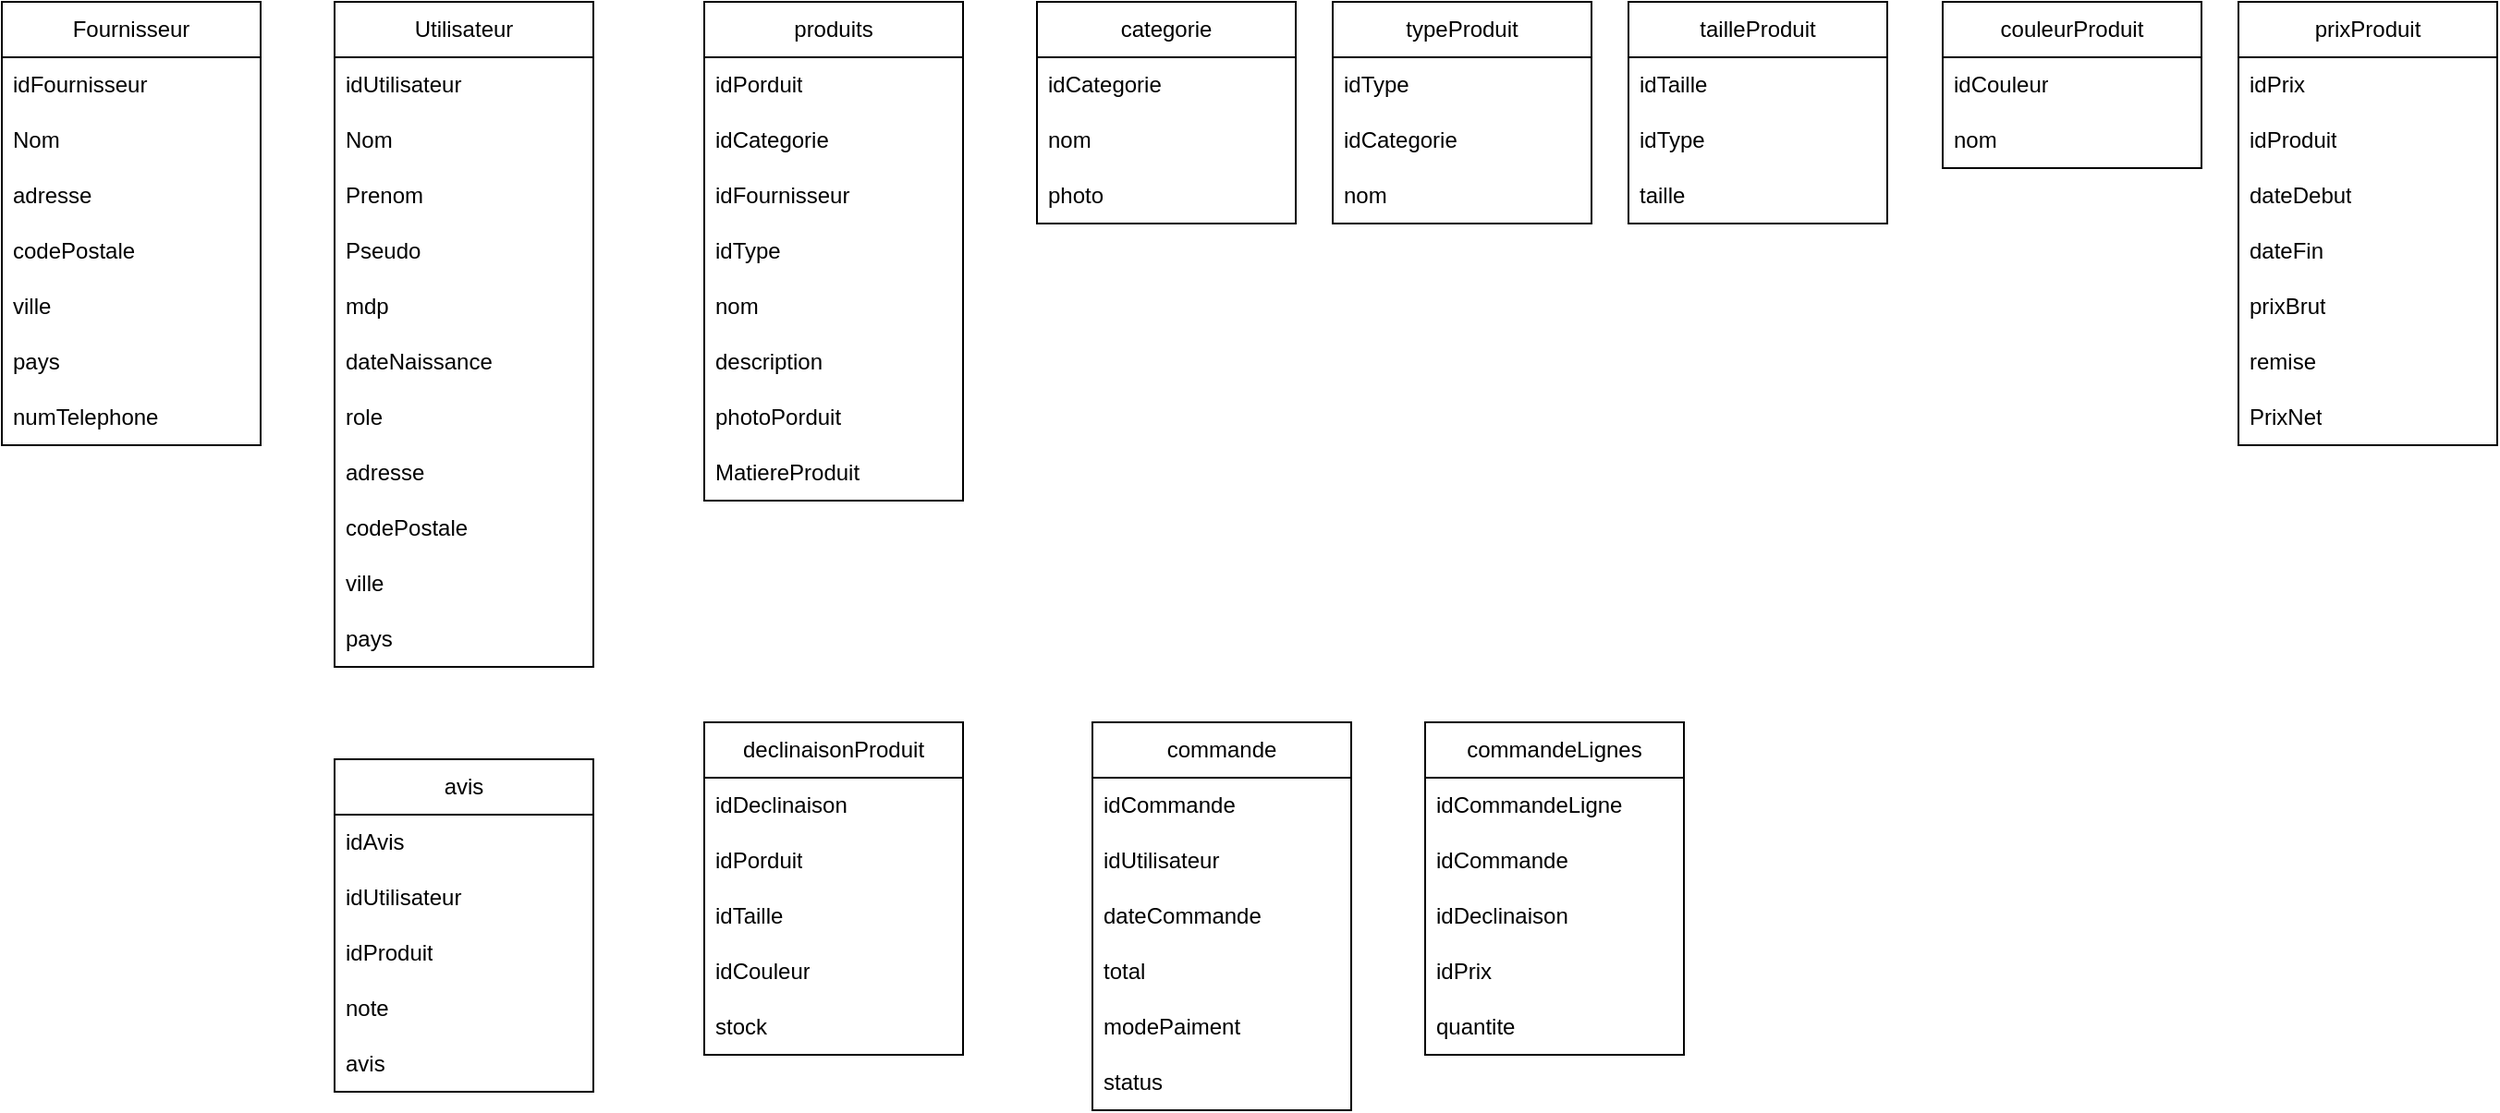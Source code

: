 <mxfile version="22.1.17" type="github">
  <diagram name="Page-1" id="k__kciaEi_C-6VSmyjG8">
    <mxGraphModel dx="1009" dy="1711" grid="1" gridSize="10" guides="1" tooltips="1" connect="1" arrows="1" fold="1" page="1" pageScale="1" pageWidth="827" pageHeight="1169" math="0" shadow="0">
      <root>
        <mxCell id="0" />
        <mxCell id="1" parent="0" />
        <mxCell id="GK3jMs-wadI2G_yXrErp-1" value="Utilisateur" style="swimlane;fontStyle=0;childLayout=stackLayout;horizontal=1;startSize=30;horizontalStack=0;resizeParent=1;resizeParentMax=0;resizeLast=0;collapsible=1;marginBottom=0;whiteSpace=wrap;html=1;" vertex="1" parent="1">
          <mxGeometry x="250" y="-30" width="140" height="360" as="geometry" />
        </mxCell>
        <mxCell id="GK3jMs-wadI2G_yXrErp-2" value="idUtilisateur" style="text;strokeColor=none;fillColor=none;align=left;verticalAlign=middle;spacingLeft=4;spacingRight=4;overflow=hidden;points=[[0,0.5],[1,0.5]];portConstraint=eastwest;rotatable=0;whiteSpace=wrap;html=1;" vertex="1" parent="GK3jMs-wadI2G_yXrErp-1">
          <mxGeometry y="30" width="140" height="30" as="geometry" />
        </mxCell>
        <mxCell id="GK3jMs-wadI2G_yXrErp-3" value="Nom" style="text;strokeColor=none;fillColor=none;align=left;verticalAlign=middle;spacingLeft=4;spacingRight=4;overflow=hidden;points=[[0,0.5],[1,0.5]];portConstraint=eastwest;rotatable=0;whiteSpace=wrap;html=1;" vertex="1" parent="GK3jMs-wadI2G_yXrErp-1">
          <mxGeometry y="60" width="140" height="30" as="geometry" />
        </mxCell>
        <mxCell id="GK3jMs-wadI2G_yXrErp-4" value="Prenom" style="text;strokeColor=none;fillColor=none;align=left;verticalAlign=middle;spacingLeft=4;spacingRight=4;overflow=hidden;points=[[0,0.5],[1,0.5]];portConstraint=eastwest;rotatable=0;whiteSpace=wrap;html=1;" vertex="1" parent="GK3jMs-wadI2G_yXrErp-1">
          <mxGeometry y="90" width="140" height="30" as="geometry" />
        </mxCell>
        <mxCell id="GK3jMs-wadI2G_yXrErp-5" value="Pseudo" style="text;strokeColor=none;fillColor=none;align=left;verticalAlign=middle;spacingLeft=4;spacingRight=4;overflow=hidden;points=[[0,0.5],[1,0.5]];portConstraint=eastwest;rotatable=0;whiteSpace=wrap;html=1;" vertex="1" parent="GK3jMs-wadI2G_yXrErp-1">
          <mxGeometry y="120" width="140" height="30" as="geometry" />
        </mxCell>
        <mxCell id="GK3jMs-wadI2G_yXrErp-10" value="mdp" style="text;strokeColor=none;fillColor=none;align=left;verticalAlign=middle;spacingLeft=4;spacingRight=4;overflow=hidden;points=[[0,0.5],[1,0.5]];portConstraint=eastwest;rotatable=0;whiteSpace=wrap;html=1;" vertex="1" parent="GK3jMs-wadI2G_yXrErp-1">
          <mxGeometry y="150" width="140" height="30" as="geometry" />
        </mxCell>
        <mxCell id="GK3jMs-wadI2G_yXrErp-12" value="dateNaissance" style="text;strokeColor=none;fillColor=none;align=left;verticalAlign=middle;spacingLeft=4;spacingRight=4;overflow=hidden;points=[[0,0.5],[1,0.5]];portConstraint=eastwest;rotatable=0;whiteSpace=wrap;html=1;" vertex="1" parent="GK3jMs-wadI2G_yXrErp-1">
          <mxGeometry y="180" width="140" height="30" as="geometry" />
        </mxCell>
        <mxCell id="GK3jMs-wadI2G_yXrErp-11" value="role" style="text;strokeColor=none;fillColor=none;align=left;verticalAlign=middle;spacingLeft=4;spacingRight=4;overflow=hidden;points=[[0,0.5],[1,0.5]];portConstraint=eastwest;rotatable=0;whiteSpace=wrap;html=1;" vertex="1" parent="GK3jMs-wadI2G_yXrErp-1">
          <mxGeometry y="210" width="140" height="30" as="geometry" />
        </mxCell>
        <mxCell id="GK3jMs-wadI2G_yXrErp-13" value="adresse" style="text;strokeColor=none;fillColor=none;align=left;verticalAlign=middle;spacingLeft=4;spacingRight=4;overflow=hidden;points=[[0,0.5],[1,0.5]];portConstraint=eastwest;rotatable=0;whiteSpace=wrap;html=1;" vertex="1" parent="GK3jMs-wadI2G_yXrErp-1">
          <mxGeometry y="240" width="140" height="30" as="geometry" />
        </mxCell>
        <mxCell id="GK3jMs-wadI2G_yXrErp-14" value="codePostale" style="text;strokeColor=none;fillColor=none;align=left;verticalAlign=middle;spacingLeft=4;spacingRight=4;overflow=hidden;points=[[0,0.5],[1,0.5]];portConstraint=eastwest;rotatable=0;whiteSpace=wrap;html=1;" vertex="1" parent="GK3jMs-wadI2G_yXrErp-1">
          <mxGeometry y="270" width="140" height="30" as="geometry" />
        </mxCell>
        <mxCell id="GK3jMs-wadI2G_yXrErp-15" value="ville" style="text;strokeColor=none;fillColor=none;align=left;verticalAlign=middle;spacingLeft=4;spacingRight=4;overflow=hidden;points=[[0,0.5],[1,0.5]];portConstraint=eastwest;rotatable=0;whiteSpace=wrap;html=1;" vertex="1" parent="GK3jMs-wadI2G_yXrErp-1">
          <mxGeometry y="300" width="140" height="30" as="geometry" />
        </mxCell>
        <mxCell id="GK3jMs-wadI2G_yXrErp-17" value="pays" style="text;strokeColor=none;fillColor=none;align=left;verticalAlign=middle;spacingLeft=4;spacingRight=4;overflow=hidden;points=[[0,0.5],[1,0.5]];portConstraint=eastwest;rotatable=0;whiteSpace=wrap;html=1;" vertex="1" parent="GK3jMs-wadI2G_yXrErp-1">
          <mxGeometry y="330" width="140" height="30" as="geometry" />
        </mxCell>
        <mxCell id="GK3jMs-wadI2G_yXrErp-18" value="produits" style="swimlane;fontStyle=0;childLayout=stackLayout;horizontal=1;startSize=30;horizontalStack=0;resizeParent=1;resizeParentMax=0;resizeLast=0;collapsible=1;marginBottom=0;whiteSpace=wrap;html=1;" vertex="1" parent="1">
          <mxGeometry x="450" y="-30" width="140" height="270" as="geometry" />
        </mxCell>
        <mxCell id="GK3jMs-wadI2G_yXrErp-19" value="idPorduit" style="text;strokeColor=none;fillColor=none;align=left;verticalAlign=middle;spacingLeft=4;spacingRight=4;overflow=hidden;points=[[0,0.5],[1,0.5]];portConstraint=eastwest;rotatable=0;whiteSpace=wrap;html=1;" vertex="1" parent="GK3jMs-wadI2G_yXrErp-18">
          <mxGeometry y="30" width="140" height="30" as="geometry" />
        </mxCell>
        <mxCell id="GK3jMs-wadI2G_yXrErp-20" value="idCategorie" style="text;strokeColor=none;fillColor=none;align=left;verticalAlign=middle;spacingLeft=4;spacingRight=4;overflow=hidden;points=[[0,0.5],[1,0.5]];portConstraint=eastwest;rotatable=0;whiteSpace=wrap;html=1;" vertex="1" parent="GK3jMs-wadI2G_yXrErp-18">
          <mxGeometry y="60" width="140" height="30" as="geometry" />
        </mxCell>
        <mxCell id="GK3jMs-wadI2G_yXrErp-21" value="idFournisseur" style="text;strokeColor=none;fillColor=none;align=left;verticalAlign=middle;spacingLeft=4;spacingRight=4;overflow=hidden;points=[[0,0.5],[1,0.5]];portConstraint=eastwest;rotatable=0;whiteSpace=wrap;html=1;" vertex="1" parent="GK3jMs-wadI2G_yXrErp-18">
          <mxGeometry y="90" width="140" height="30" as="geometry" />
        </mxCell>
        <mxCell id="GK3jMs-wadI2G_yXrErp-22" value="idType" style="text;strokeColor=none;fillColor=none;align=left;verticalAlign=middle;spacingLeft=4;spacingRight=4;overflow=hidden;points=[[0,0.5],[1,0.5]];portConstraint=eastwest;rotatable=0;whiteSpace=wrap;html=1;" vertex="1" parent="GK3jMs-wadI2G_yXrErp-18">
          <mxGeometry y="120" width="140" height="30" as="geometry" />
        </mxCell>
        <mxCell id="GK3jMs-wadI2G_yXrErp-23" value="nom" style="text;strokeColor=none;fillColor=none;align=left;verticalAlign=middle;spacingLeft=4;spacingRight=4;overflow=hidden;points=[[0,0.5],[1,0.5]];portConstraint=eastwest;rotatable=0;whiteSpace=wrap;html=1;" vertex="1" parent="GK3jMs-wadI2G_yXrErp-18">
          <mxGeometry y="150" width="140" height="30" as="geometry" />
        </mxCell>
        <mxCell id="GK3jMs-wadI2G_yXrErp-24" value="description" style="text;strokeColor=none;fillColor=none;align=left;verticalAlign=middle;spacingLeft=4;spacingRight=4;overflow=hidden;points=[[0,0.5],[1,0.5]];portConstraint=eastwest;rotatable=0;whiteSpace=wrap;html=1;" vertex="1" parent="GK3jMs-wadI2G_yXrErp-18">
          <mxGeometry y="180" width="140" height="30" as="geometry" />
        </mxCell>
        <mxCell id="GK3jMs-wadI2G_yXrErp-25" value="photoPorduit" style="text;strokeColor=none;fillColor=none;align=left;verticalAlign=middle;spacingLeft=4;spacingRight=4;overflow=hidden;points=[[0,0.5],[1,0.5]];portConstraint=eastwest;rotatable=0;whiteSpace=wrap;html=1;" vertex="1" parent="GK3jMs-wadI2G_yXrErp-18">
          <mxGeometry y="210" width="140" height="30" as="geometry" />
        </mxCell>
        <mxCell id="GK3jMs-wadI2G_yXrErp-26" value="MatiereProduit" style="text;strokeColor=none;fillColor=none;align=left;verticalAlign=middle;spacingLeft=4;spacingRight=4;overflow=hidden;points=[[0,0.5],[1,0.5]];portConstraint=eastwest;rotatable=0;whiteSpace=wrap;html=1;" vertex="1" parent="GK3jMs-wadI2G_yXrErp-18">
          <mxGeometry y="240" width="140" height="30" as="geometry" />
        </mxCell>
        <mxCell id="GK3jMs-wadI2G_yXrErp-30" value="categorie" style="swimlane;fontStyle=0;childLayout=stackLayout;horizontal=1;startSize=30;horizontalStack=0;resizeParent=1;resizeParentMax=0;resizeLast=0;collapsible=1;marginBottom=0;whiteSpace=wrap;html=1;" vertex="1" parent="1">
          <mxGeometry x="630" y="-30" width="140" height="120" as="geometry" />
        </mxCell>
        <mxCell id="GK3jMs-wadI2G_yXrErp-31" value="idCategorie" style="text;strokeColor=none;fillColor=none;align=left;verticalAlign=middle;spacingLeft=4;spacingRight=4;overflow=hidden;points=[[0,0.5],[1,0.5]];portConstraint=eastwest;rotatable=0;whiteSpace=wrap;html=1;" vertex="1" parent="GK3jMs-wadI2G_yXrErp-30">
          <mxGeometry y="30" width="140" height="30" as="geometry" />
        </mxCell>
        <mxCell id="GK3jMs-wadI2G_yXrErp-32" value="nom" style="text;strokeColor=none;fillColor=none;align=left;verticalAlign=middle;spacingLeft=4;spacingRight=4;overflow=hidden;points=[[0,0.5],[1,0.5]];portConstraint=eastwest;rotatable=0;whiteSpace=wrap;html=1;" vertex="1" parent="GK3jMs-wadI2G_yXrErp-30">
          <mxGeometry y="60" width="140" height="30" as="geometry" />
        </mxCell>
        <mxCell id="GK3jMs-wadI2G_yXrErp-35" value="photo" style="text;strokeColor=none;fillColor=none;align=left;verticalAlign=middle;spacingLeft=4;spacingRight=4;overflow=hidden;points=[[0,0.5],[1,0.5]];portConstraint=eastwest;rotatable=0;whiteSpace=wrap;html=1;" vertex="1" parent="GK3jMs-wadI2G_yXrErp-30">
          <mxGeometry y="90" width="140" height="30" as="geometry" />
        </mxCell>
        <mxCell id="GK3jMs-wadI2G_yXrErp-39" value="typeProduit" style="swimlane;fontStyle=0;childLayout=stackLayout;horizontal=1;startSize=30;horizontalStack=0;resizeParent=1;resizeParentMax=0;resizeLast=0;collapsible=1;marginBottom=0;whiteSpace=wrap;html=1;" vertex="1" parent="1">
          <mxGeometry x="790" y="-30" width="140" height="120" as="geometry" />
        </mxCell>
        <mxCell id="GK3jMs-wadI2G_yXrErp-40" value="idType" style="text;strokeColor=none;fillColor=none;align=left;verticalAlign=middle;spacingLeft=4;spacingRight=4;overflow=hidden;points=[[0,0.5],[1,0.5]];portConstraint=eastwest;rotatable=0;whiteSpace=wrap;html=1;" vertex="1" parent="GK3jMs-wadI2G_yXrErp-39">
          <mxGeometry y="30" width="140" height="30" as="geometry" />
        </mxCell>
        <mxCell id="GK3jMs-wadI2G_yXrErp-41" value="idCategorie" style="text;strokeColor=none;fillColor=none;align=left;verticalAlign=middle;spacingLeft=4;spacingRight=4;overflow=hidden;points=[[0,0.5],[1,0.5]];portConstraint=eastwest;rotatable=0;whiteSpace=wrap;html=1;" vertex="1" parent="GK3jMs-wadI2G_yXrErp-39">
          <mxGeometry y="60" width="140" height="30" as="geometry" />
        </mxCell>
        <mxCell id="GK3jMs-wadI2G_yXrErp-44" value="nom" style="text;strokeColor=none;fillColor=none;align=left;verticalAlign=middle;spacingLeft=4;spacingRight=4;overflow=hidden;points=[[0,0.5],[1,0.5]];portConstraint=eastwest;rotatable=0;whiteSpace=wrap;html=1;" vertex="1" parent="GK3jMs-wadI2G_yXrErp-39">
          <mxGeometry y="90" width="140" height="30" as="geometry" />
        </mxCell>
        <mxCell id="GK3jMs-wadI2G_yXrErp-48" value="tailleProduit" style="swimlane;fontStyle=0;childLayout=stackLayout;horizontal=1;startSize=30;horizontalStack=0;resizeParent=1;resizeParentMax=0;resizeLast=0;collapsible=1;marginBottom=0;whiteSpace=wrap;html=1;" vertex="1" parent="1">
          <mxGeometry x="950" y="-30" width="140" height="120" as="geometry" />
        </mxCell>
        <mxCell id="GK3jMs-wadI2G_yXrErp-49" value="idTaille" style="text;strokeColor=none;fillColor=none;align=left;verticalAlign=middle;spacingLeft=4;spacingRight=4;overflow=hidden;points=[[0,0.5],[1,0.5]];portConstraint=eastwest;rotatable=0;whiteSpace=wrap;html=1;" vertex="1" parent="GK3jMs-wadI2G_yXrErp-48">
          <mxGeometry y="30" width="140" height="30" as="geometry" />
        </mxCell>
        <mxCell id="GK3jMs-wadI2G_yXrErp-50" value="idType" style="text;strokeColor=none;fillColor=none;align=left;verticalAlign=middle;spacingLeft=4;spacingRight=4;overflow=hidden;points=[[0,0.5],[1,0.5]];portConstraint=eastwest;rotatable=0;whiteSpace=wrap;html=1;" vertex="1" parent="GK3jMs-wadI2G_yXrErp-48">
          <mxGeometry y="60" width="140" height="30" as="geometry" />
        </mxCell>
        <mxCell id="GK3jMs-wadI2G_yXrErp-51" value="taille" style="text;strokeColor=none;fillColor=none;align=left;verticalAlign=middle;spacingLeft=4;spacingRight=4;overflow=hidden;points=[[0,0.5],[1,0.5]];portConstraint=eastwest;rotatable=0;whiteSpace=wrap;html=1;" vertex="1" parent="GK3jMs-wadI2G_yXrErp-48">
          <mxGeometry y="90" width="140" height="30" as="geometry" />
        </mxCell>
        <mxCell id="GK3jMs-wadI2G_yXrErp-57" value="couleurProduit" style="swimlane;fontStyle=0;childLayout=stackLayout;horizontal=1;startSize=30;horizontalStack=0;resizeParent=1;resizeParentMax=0;resizeLast=0;collapsible=1;marginBottom=0;whiteSpace=wrap;html=1;" vertex="1" parent="1">
          <mxGeometry x="1120" y="-30" width="140" height="90" as="geometry" />
        </mxCell>
        <mxCell id="GK3jMs-wadI2G_yXrErp-58" value="idCouleur" style="text;strokeColor=none;fillColor=none;align=left;verticalAlign=middle;spacingLeft=4;spacingRight=4;overflow=hidden;points=[[0,0.5],[1,0.5]];portConstraint=eastwest;rotatable=0;whiteSpace=wrap;html=1;" vertex="1" parent="GK3jMs-wadI2G_yXrErp-57">
          <mxGeometry y="30" width="140" height="30" as="geometry" />
        </mxCell>
        <mxCell id="GK3jMs-wadI2G_yXrErp-62" value="nom" style="text;strokeColor=none;fillColor=none;align=left;verticalAlign=middle;spacingLeft=4;spacingRight=4;overflow=hidden;points=[[0,0.5],[1,0.5]];portConstraint=eastwest;rotatable=0;whiteSpace=wrap;html=1;" vertex="1" parent="GK3jMs-wadI2G_yXrErp-57">
          <mxGeometry y="60" width="140" height="30" as="geometry" />
        </mxCell>
        <mxCell id="GK3jMs-wadI2G_yXrErp-66" value="prixProduit" style="swimlane;fontStyle=0;childLayout=stackLayout;horizontal=1;startSize=30;horizontalStack=0;resizeParent=1;resizeParentMax=0;resizeLast=0;collapsible=1;marginBottom=0;whiteSpace=wrap;html=1;" vertex="1" parent="1">
          <mxGeometry x="1280" y="-30" width="140" height="240" as="geometry" />
        </mxCell>
        <mxCell id="GK3jMs-wadI2G_yXrErp-67" value="idPrix" style="text;strokeColor=none;fillColor=none;align=left;verticalAlign=middle;spacingLeft=4;spacingRight=4;overflow=hidden;points=[[0,0.5],[1,0.5]];portConstraint=eastwest;rotatable=0;whiteSpace=wrap;html=1;" vertex="1" parent="GK3jMs-wadI2G_yXrErp-66">
          <mxGeometry y="30" width="140" height="30" as="geometry" />
        </mxCell>
        <mxCell id="GK3jMs-wadI2G_yXrErp-68" value="idProduit" style="text;strokeColor=none;fillColor=none;align=left;verticalAlign=middle;spacingLeft=4;spacingRight=4;overflow=hidden;points=[[0,0.5],[1,0.5]];portConstraint=eastwest;rotatable=0;whiteSpace=wrap;html=1;" vertex="1" parent="GK3jMs-wadI2G_yXrErp-66">
          <mxGeometry y="60" width="140" height="30" as="geometry" />
        </mxCell>
        <mxCell id="GK3jMs-wadI2G_yXrErp-69" value="dateDebut" style="text;strokeColor=none;fillColor=none;align=left;verticalAlign=middle;spacingLeft=4;spacingRight=4;overflow=hidden;points=[[0,0.5],[1,0.5]];portConstraint=eastwest;rotatable=0;whiteSpace=wrap;html=1;" vertex="1" parent="GK3jMs-wadI2G_yXrErp-66">
          <mxGeometry y="90" width="140" height="30" as="geometry" />
        </mxCell>
        <mxCell id="GK3jMs-wadI2G_yXrErp-70" value="dateFin" style="text;strokeColor=none;fillColor=none;align=left;verticalAlign=middle;spacingLeft=4;spacingRight=4;overflow=hidden;points=[[0,0.5],[1,0.5]];portConstraint=eastwest;rotatable=0;whiteSpace=wrap;html=1;" vertex="1" parent="GK3jMs-wadI2G_yXrErp-66">
          <mxGeometry y="120" width="140" height="30" as="geometry" />
        </mxCell>
        <mxCell id="GK3jMs-wadI2G_yXrErp-71" value="prixBrut" style="text;strokeColor=none;fillColor=none;align=left;verticalAlign=middle;spacingLeft=4;spacingRight=4;overflow=hidden;points=[[0,0.5],[1,0.5]];portConstraint=eastwest;rotatable=0;whiteSpace=wrap;html=1;" vertex="1" parent="GK3jMs-wadI2G_yXrErp-66">
          <mxGeometry y="150" width="140" height="30" as="geometry" />
        </mxCell>
        <mxCell id="GK3jMs-wadI2G_yXrErp-72" value="remise" style="text;strokeColor=none;fillColor=none;align=left;verticalAlign=middle;spacingLeft=4;spacingRight=4;overflow=hidden;points=[[0,0.5],[1,0.5]];portConstraint=eastwest;rotatable=0;whiteSpace=wrap;html=1;" vertex="1" parent="GK3jMs-wadI2G_yXrErp-66">
          <mxGeometry y="180" width="140" height="30" as="geometry" />
        </mxCell>
        <mxCell id="GK3jMs-wadI2G_yXrErp-73" value="PrixNet" style="text;strokeColor=none;fillColor=none;align=left;verticalAlign=middle;spacingLeft=4;spacingRight=4;overflow=hidden;points=[[0,0.5],[1,0.5]];portConstraint=eastwest;rotatable=0;whiteSpace=wrap;html=1;" vertex="1" parent="GK3jMs-wadI2G_yXrErp-66">
          <mxGeometry y="210" width="140" height="30" as="geometry" />
        </mxCell>
        <mxCell id="GK3jMs-wadI2G_yXrErp-75" value="declinaisonProduit" style="swimlane;fontStyle=0;childLayout=stackLayout;horizontal=1;startSize=30;horizontalStack=0;resizeParent=1;resizeParentMax=0;resizeLast=0;collapsible=1;marginBottom=0;whiteSpace=wrap;html=1;" vertex="1" parent="1">
          <mxGeometry x="450" y="360" width="140" height="180" as="geometry" />
        </mxCell>
        <mxCell id="GK3jMs-wadI2G_yXrErp-77" value="idDeclinaison" style="text;strokeColor=none;fillColor=none;align=left;verticalAlign=middle;spacingLeft=4;spacingRight=4;overflow=hidden;points=[[0,0.5],[1,0.5]];portConstraint=eastwest;rotatable=0;whiteSpace=wrap;html=1;" vertex="1" parent="GK3jMs-wadI2G_yXrErp-75">
          <mxGeometry y="30" width="140" height="30" as="geometry" />
        </mxCell>
        <mxCell id="GK3jMs-wadI2G_yXrErp-76" value="idPorduit" style="text;strokeColor=none;fillColor=none;align=left;verticalAlign=middle;spacingLeft=4;spacingRight=4;overflow=hidden;points=[[0,0.5],[1,0.5]];portConstraint=eastwest;rotatable=0;whiteSpace=wrap;html=1;" vertex="1" parent="GK3jMs-wadI2G_yXrErp-75">
          <mxGeometry y="60" width="140" height="30" as="geometry" />
        </mxCell>
        <mxCell id="GK3jMs-wadI2G_yXrErp-78" value="idTaille" style="text;strokeColor=none;fillColor=none;align=left;verticalAlign=middle;spacingLeft=4;spacingRight=4;overflow=hidden;points=[[0,0.5],[1,0.5]];portConstraint=eastwest;rotatable=0;whiteSpace=wrap;html=1;" vertex="1" parent="GK3jMs-wadI2G_yXrErp-75">
          <mxGeometry y="90" width="140" height="30" as="geometry" />
        </mxCell>
        <mxCell id="GK3jMs-wadI2G_yXrErp-79" value="idCouleur" style="text;strokeColor=none;fillColor=none;align=left;verticalAlign=middle;spacingLeft=4;spacingRight=4;overflow=hidden;points=[[0,0.5],[1,0.5]];portConstraint=eastwest;rotatable=0;whiteSpace=wrap;html=1;" vertex="1" parent="GK3jMs-wadI2G_yXrErp-75">
          <mxGeometry y="120" width="140" height="30" as="geometry" />
        </mxCell>
        <mxCell id="GK3jMs-wadI2G_yXrErp-80" value="stock" style="text;strokeColor=none;fillColor=none;align=left;verticalAlign=middle;spacingLeft=4;spacingRight=4;overflow=hidden;points=[[0,0.5],[1,0.5]];portConstraint=eastwest;rotatable=0;whiteSpace=wrap;html=1;" vertex="1" parent="GK3jMs-wadI2G_yXrErp-75">
          <mxGeometry y="150" width="140" height="30" as="geometry" />
        </mxCell>
        <mxCell id="GK3jMs-wadI2G_yXrErp-84" value="avis" style="swimlane;fontStyle=0;childLayout=stackLayout;horizontal=1;startSize=30;horizontalStack=0;resizeParent=1;resizeParentMax=0;resizeLast=0;collapsible=1;marginBottom=0;whiteSpace=wrap;html=1;" vertex="1" parent="1">
          <mxGeometry x="250" y="380" width="140" height="180" as="geometry" />
        </mxCell>
        <mxCell id="GK3jMs-wadI2G_yXrErp-85" value="idAvis" style="text;strokeColor=none;fillColor=none;align=left;verticalAlign=middle;spacingLeft=4;spacingRight=4;overflow=hidden;points=[[0,0.5],[1,0.5]];portConstraint=eastwest;rotatable=0;whiteSpace=wrap;html=1;" vertex="1" parent="GK3jMs-wadI2G_yXrErp-84">
          <mxGeometry y="30" width="140" height="30" as="geometry" />
        </mxCell>
        <mxCell id="GK3jMs-wadI2G_yXrErp-86" value="idUtilisateur" style="text;strokeColor=none;fillColor=none;align=left;verticalAlign=middle;spacingLeft=4;spacingRight=4;overflow=hidden;points=[[0,0.5],[1,0.5]];portConstraint=eastwest;rotatable=0;whiteSpace=wrap;html=1;" vertex="1" parent="GK3jMs-wadI2G_yXrErp-84">
          <mxGeometry y="60" width="140" height="30" as="geometry" />
        </mxCell>
        <mxCell id="GK3jMs-wadI2G_yXrErp-87" value="idProduit" style="text;strokeColor=none;fillColor=none;align=left;verticalAlign=middle;spacingLeft=4;spacingRight=4;overflow=hidden;points=[[0,0.5],[1,0.5]];portConstraint=eastwest;rotatable=0;whiteSpace=wrap;html=1;" vertex="1" parent="GK3jMs-wadI2G_yXrErp-84">
          <mxGeometry y="90" width="140" height="30" as="geometry" />
        </mxCell>
        <mxCell id="GK3jMs-wadI2G_yXrErp-88" value="note" style="text;strokeColor=none;fillColor=none;align=left;verticalAlign=middle;spacingLeft=4;spacingRight=4;overflow=hidden;points=[[0,0.5],[1,0.5]];portConstraint=eastwest;rotatable=0;whiteSpace=wrap;html=1;" vertex="1" parent="GK3jMs-wadI2G_yXrErp-84">
          <mxGeometry y="120" width="140" height="30" as="geometry" />
        </mxCell>
        <mxCell id="GK3jMs-wadI2G_yXrErp-89" value="avis" style="text;strokeColor=none;fillColor=none;align=left;verticalAlign=middle;spacingLeft=4;spacingRight=4;overflow=hidden;points=[[0,0.5],[1,0.5]];portConstraint=eastwest;rotatable=0;whiteSpace=wrap;html=1;" vertex="1" parent="GK3jMs-wadI2G_yXrErp-84">
          <mxGeometry y="150" width="140" height="30" as="geometry" />
        </mxCell>
        <mxCell id="GK3jMs-wadI2G_yXrErp-90" value="commande" style="swimlane;fontStyle=0;childLayout=stackLayout;horizontal=1;startSize=30;horizontalStack=0;resizeParent=1;resizeParentMax=0;resizeLast=0;collapsible=1;marginBottom=0;whiteSpace=wrap;html=1;" vertex="1" parent="1">
          <mxGeometry x="660" y="360" width="140" height="210" as="geometry" />
        </mxCell>
        <mxCell id="GK3jMs-wadI2G_yXrErp-91" value="idCommande" style="text;strokeColor=none;fillColor=none;align=left;verticalAlign=middle;spacingLeft=4;spacingRight=4;overflow=hidden;points=[[0,0.5],[1,0.5]];portConstraint=eastwest;rotatable=0;whiteSpace=wrap;html=1;" vertex="1" parent="GK3jMs-wadI2G_yXrErp-90">
          <mxGeometry y="30" width="140" height="30" as="geometry" />
        </mxCell>
        <mxCell id="GK3jMs-wadI2G_yXrErp-92" value="idUtilisateur" style="text;strokeColor=none;fillColor=none;align=left;verticalAlign=middle;spacingLeft=4;spacingRight=4;overflow=hidden;points=[[0,0.5],[1,0.5]];portConstraint=eastwest;rotatable=0;whiteSpace=wrap;html=1;" vertex="1" parent="GK3jMs-wadI2G_yXrErp-90">
          <mxGeometry y="60" width="140" height="30" as="geometry" />
        </mxCell>
        <mxCell id="GK3jMs-wadI2G_yXrErp-93" value="dateCommande" style="text;strokeColor=none;fillColor=none;align=left;verticalAlign=middle;spacingLeft=4;spacingRight=4;overflow=hidden;points=[[0,0.5],[1,0.5]];portConstraint=eastwest;rotatable=0;whiteSpace=wrap;html=1;" vertex="1" parent="GK3jMs-wadI2G_yXrErp-90">
          <mxGeometry y="90" width="140" height="30" as="geometry" />
        </mxCell>
        <mxCell id="GK3jMs-wadI2G_yXrErp-94" value="total" style="text;strokeColor=none;fillColor=none;align=left;verticalAlign=middle;spacingLeft=4;spacingRight=4;overflow=hidden;points=[[0,0.5],[1,0.5]];portConstraint=eastwest;rotatable=0;whiteSpace=wrap;html=1;" vertex="1" parent="GK3jMs-wadI2G_yXrErp-90">
          <mxGeometry y="120" width="140" height="30" as="geometry" />
        </mxCell>
        <mxCell id="GK3jMs-wadI2G_yXrErp-95" value="modePaiment" style="text;strokeColor=none;fillColor=none;align=left;verticalAlign=middle;spacingLeft=4;spacingRight=4;overflow=hidden;points=[[0,0.5],[1,0.5]];portConstraint=eastwest;rotatable=0;whiteSpace=wrap;html=1;" vertex="1" parent="GK3jMs-wadI2G_yXrErp-90">
          <mxGeometry y="150" width="140" height="30" as="geometry" />
        </mxCell>
        <mxCell id="GK3jMs-wadI2G_yXrErp-96" value="status" style="text;strokeColor=none;fillColor=none;align=left;verticalAlign=middle;spacingLeft=4;spacingRight=4;overflow=hidden;points=[[0,0.5],[1,0.5]];portConstraint=eastwest;rotatable=0;whiteSpace=wrap;html=1;" vertex="1" parent="GK3jMs-wadI2G_yXrErp-90">
          <mxGeometry y="180" width="140" height="30" as="geometry" />
        </mxCell>
        <mxCell id="GK3jMs-wadI2G_yXrErp-97" value="commandeLignes" style="swimlane;fontStyle=0;childLayout=stackLayout;horizontal=1;startSize=30;horizontalStack=0;resizeParent=1;resizeParentMax=0;resizeLast=0;collapsible=1;marginBottom=0;whiteSpace=wrap;html=1;" vertex="1" parent="1">
          <mxGeometry x="840" y="360" width="140" height="180" as="geometry" />
        </mxCell>
        <mxCell id="GK3jMs-wadI2G_yXrErp-98" value="idCommandeLigne" style="text;strokeColor=none;fillColor=none;align=left;verticalAlign=middle;spacingLeft=4;spacingRight=4;overflow=hidden;points=[[0,0.5],[1,0.5]];portConstraint=eastwest;rotatable=0;whiteSpace=wrap;html=1;" vertex="1" parent="GK3jMs-wadI2G_yXrErp-97">
          <mxGeometry y="30" width="140" height="30" as="geometry" />
        </mxCell>
        <mxCell id="GK3jMs-wadI2G_yXrErp-99" value="idCommande" style="text;strokeColor=none;fillColor=none;align=left;verticalAlign=middle;spacingLeft=4;spacingRight=4;overflow=hidden;points=[[0,0.5],[1,0.5]];portConstraint=eastwest;rotatable=0;whiteSpace=wrap;html=1;" vertex="1" parent="GK3jMs-wadI2G_yXrErp-97">
          <mxGeometry y="60" width="140" height="30" as="geometry" />
        </mxCell>
        <mxCell id="GK3jMs-wadI2G_yXrErp-100" value="idDeclinaison" style="text;strokeColor=none;fillColor=none;align=left;verticalAlign=middle;spacingLeft=4;spacingRight=4;overflow=hidden;points=[[0,0.5],[1,0.5]];portConstraint=eastwest;rotatable=0;whiteSpace=wrap;html=1;" vertex="1" parent="GK3jMs-wadI2G_yXrErp-97">
          <mxGeometry y="90" width="140" height="30" as="geometry" />
        </mxCell>
        <mxCell id="GK3jMs-wadI2G_yXrErp-101" value="idPrix" style="text;strokeColor=none;fillColor=none;align=left;verticalAlign=middle;spacingLeft=4;spacingRight=4;overflow=hidden;points=[[0,0.5],[1,0.5]];portConstraint=eastwest;rotatable=0;whiteSpace=wrap;html=1;" vertex="1" parent="GK3jMs-wadI2G_yXrErp-97">
          <mxGeometry y="120" width="140" height="30" as="geometry" />
        </mxCell>
        <mxCell id="GK3jMs-wadI2G_yXrErp-102" value="quantite" style="text;strokeColor=none;fillColor=none;align=left;verticalAlign=middle;spacingLeft=4;spacingRight=4;overflow=hidden;points=[[0,0.5],[1,0.5]];portConstraint=eastwest;rotatable=0;whiteSpace=wrap;html=1;" vertex="1" parent="GK3jMs-wadI2G_yXrErp-97">
          <mxGeometry y="150" width="140" height="30" as="geometry" />
        </mxCell>
        <mxCell id="GK3jMs-wadI2G_yXrErp-104" value="Fournisseur" style="swimlane;fontStyle=0;childLayout=stackLayout;horizontal=1;startSize=30;horizontalStack=0;resizeParent=1;resizeParentMax=0;resizeLast=0;collapsible=1;marginBottom=0;whiteSpace=wrap;html=1;" vertex="1" parent="1">
          <mxGeometry x="70" y="-30" width="140" height="240" as="geometry" />
        </mxCell>
        <mxCell id="GK3jMs-wadI2G_yXrErp-105" value="idFournisseur" style="text;strokeColor=none;fillColor=none;align=left;verticalAlign=middle;spacingLeft=4;spacingRight=4;overflow=hidden;points=[[0,0.5],[1,0.5]];portConstraint=eastwest;rotatable=0;whiteSpace=wrap;html=1;" vertex="1" parent="GK3jMs-wadI2G_yXrErp-104">
          <mxGeometry y="30" width="140" height="30" as="geometry" />
        </mxCell>
        <mxCell id="GK3jMs-wadI2G_yXrErp-106" value="Nom" style="text;strokeColor=none;fillColor=none;align=left;verticalAlign=middle;spacingLeft=4;spacingRight=4;overflow=hidden;points=[[0,0.5],[1,0.5]];portConstraint=eastwest;rotatable=0;whiteSpace=wrap;html=1;" vertex="1" parent="GK3jMs-wadI2G_yXrErp-104">
          <mxGeometry y="60" width="140" height="30" as="geometry" />
        </mxCell>
        <mxCell id="GK3jMs-wadI2G_yXrErp-112" value="adresse" style="text;strokeColor=none;fillColor=none;align=left;verticalAlign=middle;spacingLeft=4;spacingRight=4;overflow=hidden;points=[[0,0.5],[1,0.5]];portConstraint=eastwest;rotatable=0;whiteSpace=wrap;html=1;" vertex="1" parent="GK3jMs-wadI2G_yXrErp-104">
          <mxGeometry y="90" width="140" height="30" as="geometry" />
        </mxCell>
        <mxCell id="GK3jMs-wadI2G_yXrErp-113" value="codePostale" style="text;strokeColor=none;fillColor=none;align=left;verticalAlign=middle;spacingLeft=4;spacingRight=4;overflow=hidden;points=[[0,0.5],[1,0.5]];portConstraint=eastwest;rotatable=0;whiteSpace=wrap;html=1;" vertex="1" parent="GK3jMs-wadI2G_yXrErp-104">
          <mxGeometry y="120" width="140" height="30" as="geometry" />
        </mxCell>
        <mxCell id="GK3jMs-wadI2G_yXrErp-114" value="ville" style="text;strokeColor=none;fillColor=none;align=left;verticalAlign=middle;spacingLeft=4;spacingRight=4;overflow=hidden;points=[[0,0.5],[1,0.5]];portConstraint=eastwest;rotatable=0;whiteSpace=wrap;html=1;" vertex="1" parent="GK3jMs-wadI2G_yXrErp-104">
          <mxGeometry y="150" width="140" height="30" as="geometry" />
        </mxCell>
        <mxCell id="GK3jMs-wadI2G_yXrErp-115" value="pays" style="text;strokeColor=none;fillColor=none;align=left;verticalAlign=middle;spacingLeft=4;spacingRight=4;overflow=hidden;points=[[0,0.5],[1,0.5]];portConstraint=eastwest;rotatable=0;whiteSpace=wrap;html=1;" vertex="1" parent="GK3jMs-wadI2G_yXrErp-104">
          <mxGeometry y="180" width="140" height="30" as="geometry" />
        </mxCell>
        <mxCell id="GK3jMs-wadI2G_yXrErp-116" value="numTelephone" style="text;strokeColor=none;fillColor=none;align=left;verticalAlign=middle;spacingLeft=4;spacingRight=4;overflow=hidden;points=[[0,0.5],[1,0.5]];portConstraint=eastwest;rotatable=0;whiteSpace=wrap;html=1;" vertex="1" parent="GK3jMs-wadI2G_yXrErp-104">
          <mxGeometry y="210" width="140" height="30" as="geometry" />
        </mxCell>
      </root>
    </mxGraphModel>
  </diagram>
</mxfile>
